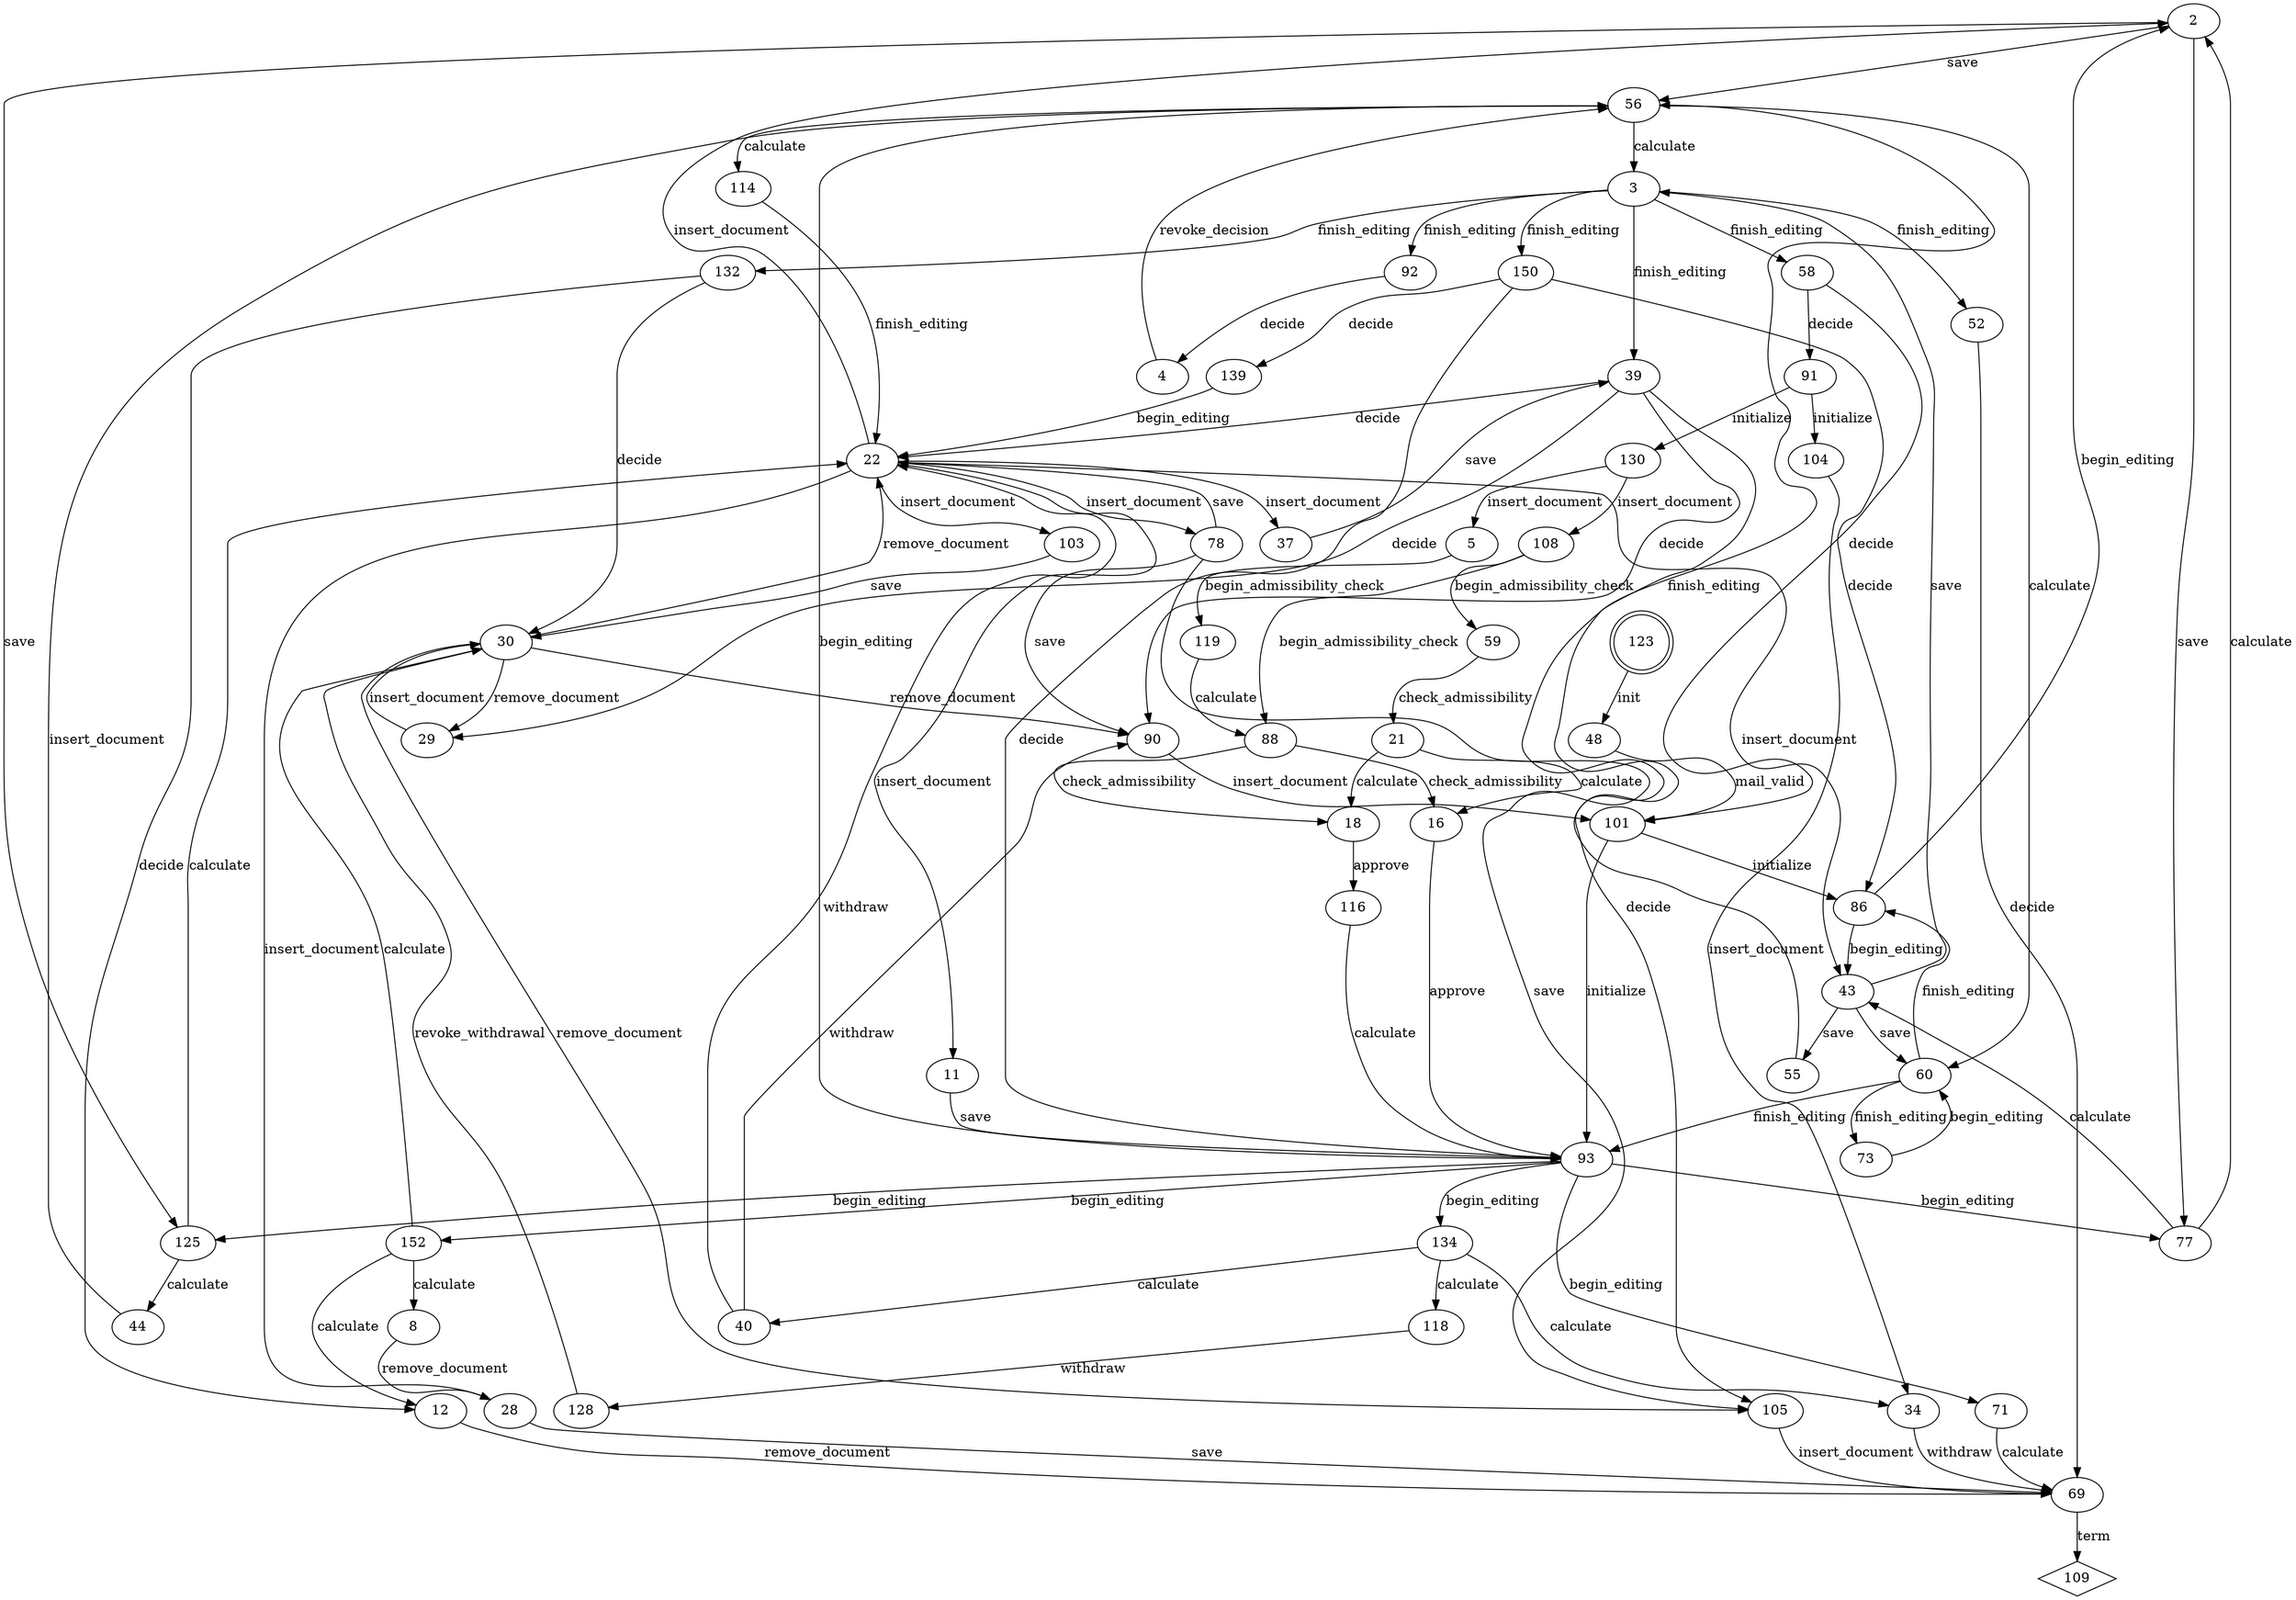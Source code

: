 strict digraph  {
2;
3;
4;
5;
8;
11;
12;
16;
18;
21;
22;
28;
29;
30;
34;
37;
39;
40;
43;
44;
48;
52;
55;
56;
58;
59;
60;
69;
71;
73;
77;
78;
86;
88;
90;
91;
92;
93;
101;
103;
104;
105;
108;
109 [shape=diamond];
114;
116;
118;
119;
123 [shape=doublecircle];
125;
128;
130;
132;
134;
139;
150;
152;
2 -> 125  [label=save, weight=55];
2 -> 77  [label=save, weight=680];
2 -> 56  [label=save, weight=3281];
3 -> 39  [label=finish_editing, weight=4606];
3 -> 92  [label=finish_editing, weight=299];
3 -> 132  [label=finish_editing, weight=85];
3 -> 150  [label=finish_editing, weight=573];
3 -> 52  [label=finish_editing, weight=11797];
3 -> 58  [label=finish_editing, weight=523];
4 -> 56  [label=revoke_decision, weight=221];
5 -> 119  [label=begin_admissibility_check, weight=178];
8 -> 28  [label=remove_document, weight=25];
11 -> 93  [label=save, weight=33];
12 -> 69  [label=remove_document, weight=554];
16 -> 93  [label=approve, weight=199];
18 -> 116  [label=approve, weight=135];
21 -> 16  [label=calculate, weight=71];
21 -> 18  [label=calculate, weight=78];
22 -> 28  [label=insert_document, weight=1887];
22 -> 103  [label=insert_document, weight=88];
22 -> 11  [label=insert_document, weight=30];
22 -> 78  [label=insert_document, weight=525];
22 -> 43  [label=insert_document, weight=49];
22 -> 2  [label=insert_document, weight=101];
22 -> 37  [label=insert_document, weight=24];
28 -> 69  [label=save, weight=1915];
29 -> 30  [label=insert_document, weight=262];
30 -> 90  [label=remove_document, weight=302];
30 -> 105  [label=remove_document, weight=30];
30 -> 29  [label=remove_document, weight=97];
30 -> 22  [label=remove_document, weight=911];
34 -> 69  [label=withdraw, weight=108];
37 -> 39  [label=save, weight=22];
39 -> 90  [label=decide, weight=2334];
39 -> 105  [label=decide, weight=700];
39 -> 29  [label=decide, weight=147];
39 -> 22  [label=decide, weight=1412];
40 -> 90  [label=withdraw, weight=49];
40 -> 22  [label=withdraw, weight=69];
43 -> 55  [label=save, weight=177];
43 -> 3  [label=save, weight=19];
43 -> 60  [label=save, weight=45];
44 -> 56  [label=insert_document, weight=57];
48 -> 101  [label=mail_valid, weight=15255];
52 -> 69  [label=decide, weight=11797];
55 -> 56  [label=finish_editing, weight=231];
56 -> 114  [label=calculate, weight=58];
56 -> 3  [label=calculate, weight=17794];
56 -> 60  [label=calculate, weight=42964];
58 -> 91  [label=decide, weight=444];
58 -> 101  [label=decide, weight=79];
59 -> 21  [label=check_admissibility, weight=156];
60 -> 73  [label=finish_editing, weight=39];
60 -> 93  [label=finish_editing, weight=42772];
60 -> 86  [label=finish_editing, weight=211];
69 -> 109  [label=term, weight=15260];
71 -> 69  [label=calculate, weight=67];
73 -> 60  [label=begin_editing, weight=25];
77 -> 43  [label=calculate, weight=126];
77 -> 2  [label=calculate, weight=3417];
78 -> 90  [label=save, weight=417];
78 -> 105  [label=save, weight=31];
78 -> 22  [label=save, weight=70];
86 -> 2  [label=begin_editing, weight=459];
86 -> 43  [label=begin_editing, weight=58];
88 -> 18  [label=check_admissibility, weight=55];
88 -> 16  [label=check_admissibility, weight=132];
90 -> 101  [label=insert_document, weight=3066];
91 -> 104  [label=initialize, weight=47];
91 -> 130  [label=initialize, weight=457];
92 -> 4  [label=decide, weight=221];
93 -> 125  [label=begin_editing, weight=133];
93 -> 134  [label=begin_editing, weight=189];
93 -> 77  [label=begin_editing, weight=2829];
93 -> 56  [label=begin_editing, weight=57141];
93 -> 152  [label=begin_editing, weight=1413];
93 -> 71  [label=begin_editing, weight=44];
101 -> 86  [label=initialize, weight=58];
101 -> 93  [label=initialize, weight=18312];
103 -> 30  [label=save, weight=55];
104 -> 34  [label=insert_document, weight=26];
105 -> 69  [label=insert_document, weight=797];
108 -> 88  [label=begin_admissibility_check, weight=78];
108 -> 59  [label=begin_admissibility_check, weight=221];
114 -> 22  [label=finish_editing, weight=43];
116 -> 93  [label=calculate, weight=104];
118 -> 128  [label=withdraw, weight=34];
119 -> 88  [label=calculate, weight=96];
123 -> 48  [label=init, weight=15259];
125 -> 44  [label=calculate, weight=50];
125 -> 22  [label=calculate, weight=137];
128 -> 30  [label=revoke_withdrawal, weight=51];
130 -> 5  [label=insert_document, weight=128];
130 -> 108  [label=insert_document, weight=326];
132 -> 12  [label=decide, weight=41];
132 -> 30  [label=decide, weight=22];
134 -> 118  [label=calculate, weight=39];
134 -> 34  [label=calculate, weight=68];
134 -> 40  [label=calculate, weight=86];
139 -> 22  [label=begin_editing, weight=32];
150 -> 93  [label=decide, weight=289];
150 -> 139  [label=decide, weight=22];
150 -> 86  [label=decide, weight=240];
152 -> 12  [label=calculate, weight=469];
152 -> 30  [label=calculate, weight=930];
152 -> 8  [label=calculate, weight=27];
}
